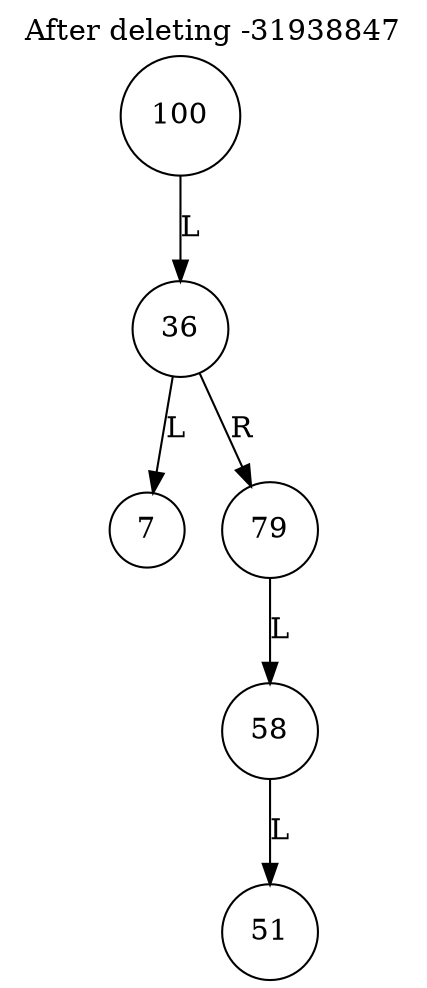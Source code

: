 digraph BinarySearchTree {
   labelloc="t";
   label="After deleting -31938847";
   node [shape=circle];
   100 -> 36 [label="L"];
   36 -> 7 [label="L"];
   36 -> 79 [label="R"];
   79 -> 58 [label="L"];
   58 -> 51 [label="L"];
}
